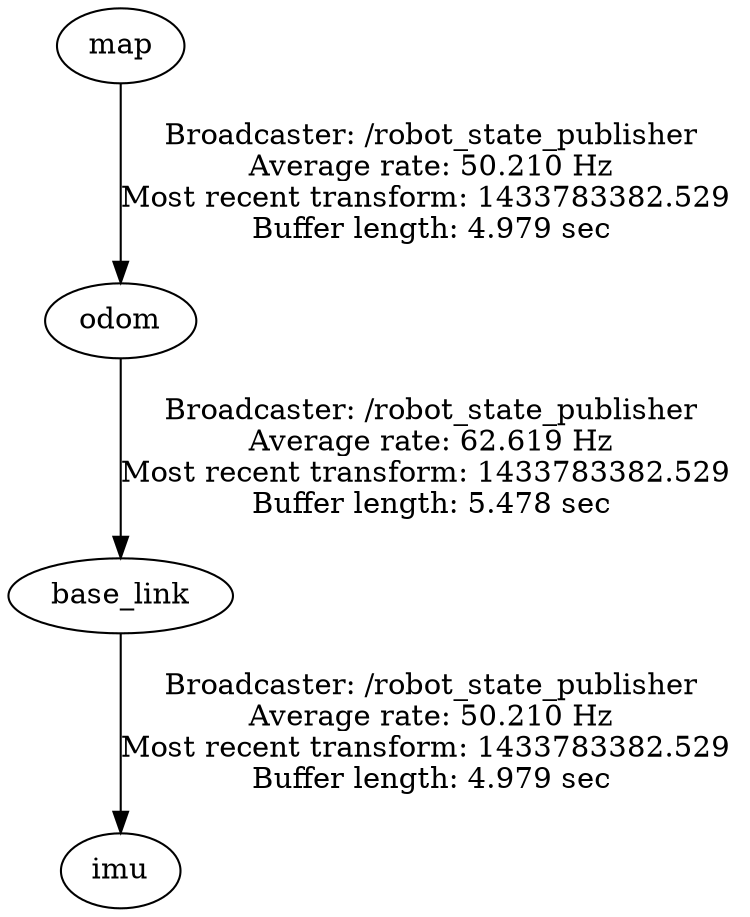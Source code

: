 digraph G {
"map" -> "odom"[label="Broadcaster: /robot_state_publisher\nAverage rate: 50.210 Hz\nMost recent transform: 1433783382.529 \nBuffer length: 4.979 sec\n"];
"base_link" -> "imu"[label="Broadcaster: /robot_state_publisher\nAverage rate: 50.210 Hz\nMost recent transform: 1433783382.529 \nBuffer length: 4.979 sec\n"];
"odom" -> "base_link"[label="Broadcaster: /robot_state_publisher\nAverage rate: 62.619 Hz\nMost recent transform: 1433783382.529 \nBuffer length: 5.478 sec\n"];
}